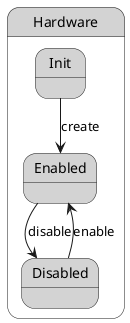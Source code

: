 @startuml



state Hardware #lightgray {

    state Init #lightgray {
    }

    state Enabled #lightgray {
    }

    state Disabled #lightgray {
    }

}


Init --> Enabled : create

Enabled --> Disabled : disable

Disabled --> Enabled : enable




@enduml
